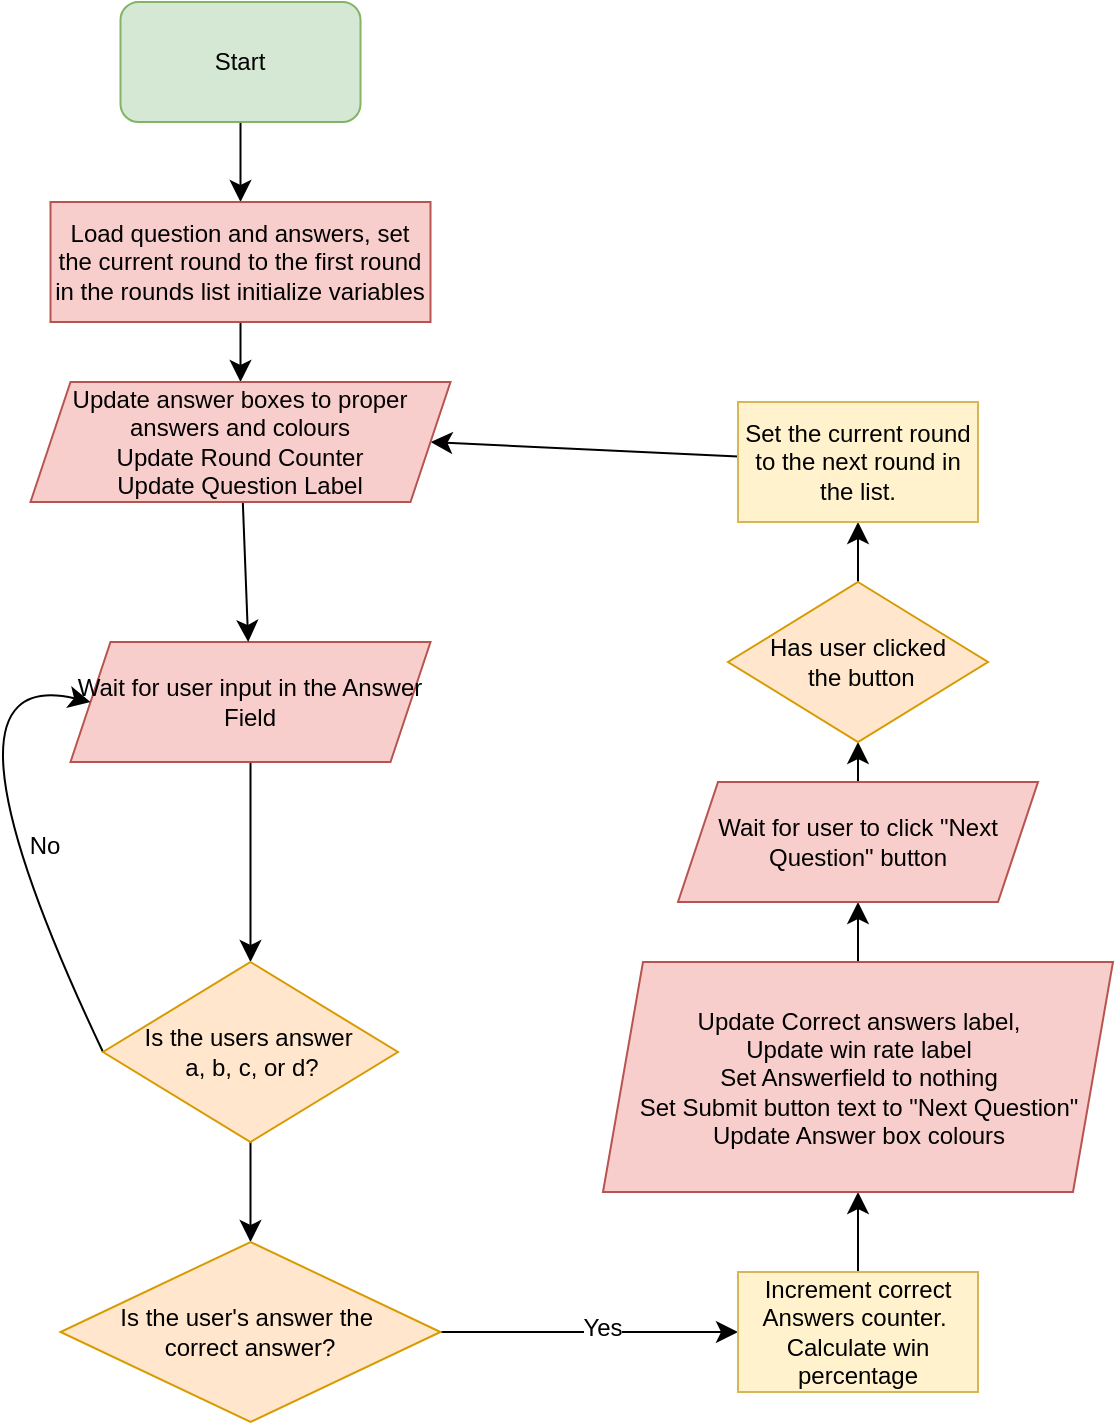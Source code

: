 <mxfile version="24.2.3" type="github">
  <diagram name="Page-1" id="wZeLdjloJ8ugwCmWWQ-Q">
    <mxGraphModel dx="1320" dy="952" grid="1" gridSize="10" guides="1" tooltips="1" connect="1" arrows="1" fold="1" page="1" pageScale="1" pageWidth="850" pageHeight="1100" math="0" shadow="0">
      <root>
        <mxCell id="0" />
        <mxCell id="1" parent="0" />
        <mxCell id="MPMv5W8nkfvWZwdIoHCz-3" style="edgeStyle=none;curved=1;rounded=0;orthogonalLoop=1;jettySize=auto;html=1;entryX=0.5;entryY=0;entryDx=0;entryDy=0;fontSize=12;startSize=8;endSize=8;" edge="1" parent="1" source="MPMv5W8nkfvWZwdIoHCz-1" target="MPMv5W8nkfvWZwdIoHCz-2">
          <mxGeometry relative="1" as="geometry" />
        </mxCell>
        <mxCell id="MPMv5W8nkfvWZwdIoHCz-1" value="Start" style="rounded=1;whiteSpace=wrap;html=1;fillColor=#d5e8d4;strokeColor=#82b366;" vertex="1" parent="1">
          <mxGeometry x="161.25" y="30" width="120" height="60" as="geometry" />
        </mxCell>
        <mxCell id="MPMv5W8nkfvWZwdIoHCz-28" style="edgeStyle=none;curved=1;rounded=0;orthogonalLoop=1;jettySize=auto;html=1;exitX=0.5;exitY=1;exitDx=0;exitDy=0;entryX=0.5;entryY=0;entryDx=0;entryDy=0;fontSize=12;startSize=8;endSize=8;" edge="1" parent="1" source="MPMv5W8nkfvWZwdIoHCz-2" target="MPMv5W8nkfvWZwdIoHCz-31">
          <mxGeometry relative="1" as="geometry">
            <mxPoint x="221.25" y="230" as="targetPoint" />
          </mxGeometry>
        </mxCell>
        <mxCell id="MPMv5W8nkfvWZwdIoHCz-2" value="Load question and answers, set the current round to the first round in the rounds list initialize variables" style="rounded=0;whiteSpace=wrap;html=1;fillColor=#f8cecc;strokeColor=#b85450;" vertex="1" parent="1">
          <mxGeometry x="126.25" y="130" width="190" height="60" as="geometry" />
        </mxCell>
        <mxCell id="MPMv5W8nkfvWZwdIoHCz-8" style="edgeStyle=none;curved=1;rounded=0;orthogonalLoop=1;jettySize=auto;html=1;exitX=0.5;exitY=1;exitDx=0;exitDy=0;entryX=0.5;entryY=0;entryDx=0;entryDy=0;fontSize=12;startSize=8;endSize=8;" edge="1" parent="1" source="MPMv5W8nkfvWZwdIoHCz-5" target="MPMv5W8nkfvWZwdIoHCz-7">
          <mxGeometry relative="1" as="geometry" />
        </mxCell>
        <mxCell id="MPMv5W8nkfvWZwdIoHCz-5" value="Wait for user input in the Answer Field" style="shape=parallelogram;perimeter=parallelogramPerimeter;whiteSpace=wrap;html=1;fixedSize=1;fillColor=#f8cecc;strokeColor=#b85450;" vertex="1" parent="1">
          <mxGeometry x="136.25" y="350" width="180" height="60" as="geometry" />
        </mxCell>
        <mxCell id="MPMv5W8nkfvWZwdIoHCz-9" style="edgeStyle=none;curved=1;rounded=0;orthogonalLoop=1;jettySize=auto;html=1;exitX=0;exitY=0.5;exitDx=0;exitDy=0;fontSize=12;startSize=8;endSize=8;entryX=0;entryY=0.5;entryDx=0;entryDy=0;" edge="1" parent="1" source="MPMv5W8nkfvWZwdIoHCz-7" target="MPMv5W8nkfvWZwdIoHCz-5">
          <mxGeometry relative="1" as="geometry">
            <mxPoint x="60" y="450" as="targetPoint" />
            <Array as="points">
              <mxPoint x="60" y="360" />
            </Array>
          </mxGeometry>
        </mxCell>
        <mxCell id="MPMv5W8nkfvWZwdIoHCz-10" value="No" style="edgeLabel;html=1;align=center;verticalAlign=middle;resizable=0;points=[];fontSize=12;" vertex="1" connectable="0" parent="MPMv5W8nkfvWZwdIoHCz-9">
          <mxGeometry x="-0.305" y="-17" relative="1" as="geometry">
            <mxPoint as="offset" />
          </mxGeometry>
        </mxCell>
        <mxCell id="MPMv5W8nkfvWZwdIoHCz-12" value="" style="edgeStyle=none;curved=1;rounded=0;orthogonalLoop=1;jettySize=auto;html=1;fontSize=12;startSize=8;endSize=8;" edge="1" parent="1" source="MPMv5W8nkfvWZwdIoHCz-7" target="MPMv5W8nkfvWZwdIoHCz-11">
          <mxGeometry relative="1" as="geometry" />
        </mxCell>
        <mxCell id="MPMv5W8nkfvWZwdIoHCz-7" value="Is the users answer&amp;nbsp;&lt;div&gt;a, b, c, or d?&lt;/div&gt;" style="rhombus;whiteSpace=wrap;html=1;fillColor=#ffe6cc;strokeColor=#d79b00;" vertex="1" parent="1">
          <mxGeometry x="152.5" y="510" width="147.5" height="90" as="geometry" />
        </mxCell>
        <mxCell id="MPMv5W8nkfvWZwdIoHCz-14" value="" style="edgeStyle=none;curved=1;rounded=0;orthogonalLoop=1;jettySize=auto;html=1;fontSize=12;startSize=8;endSize=8;" edge="1" parent="1" source="MPMv5W8nkfvWZwdIoHCz-11" target="MPMv5W8nkfvWZwdIoHCz-13">
          <mxGeometry relative="1" as="geometry" />
        </mxCell>
        <mxCell id="MPMv5W8nkfvWZwdIoHCz-15" value="Yes" style="edgeLabel;html=1;align=center;verticalAlign=middle;resizable=0;points=[];fontSize=12;" vertex="1" connectable="0" parent="MPMv5W8nkfvWZwdIoHCz-14">
          <mxGeometry x="0.084" y="2" relative="1" as="geometry">
            <mxPoint as="offset" />
          </mxGeometry>
        </mxCell>
        <mxCell id="MPMv5W8nkfvWZwdIoHCz-11" value="Is the user&#39;s answer the&amp;nbsp;&lt;div&gt;correct answer?&lt;/div&gt;" style="rhombus;whiteSpace=wrap;html=1;fillColor=#ffe6cc;strokeColor=#d79b00;" vertex="1" parent="1">
          <mxGeometry x="131.25" y="650" width="190" height="90" as="geometry" />
        </mxCell>
        <mxCell id="MPMv5W8nkfvWZwdIoHCz-19" value="" style="edgeStyle=none;curved=1;rounded=0;orthogonalLoop=1;jettySize=auto;html=1;fontSize=12;startSize=8;endSize=8;" edge="1" parent="1" source="MPMv5W8nkfvWZwdIoHCz-13" target="MPMv5W8nkfvWZwdIoHCz-18">
          <mxGeometry relative="1" as="geometry" />
        </mxCell>
        <mxCell id="MPMv5W8nkfvWZwdIoHCz-13" value="Increment correct Answers counter.&amp;nbsp;&lt;div&gt;Calculate win percentage&lt;/div&gt;" style="whiteSpace=wrap;html=1;fillColor=#fff2cc;strokeColor=#d6b656;" vertex="1" parent="1">
          <mxGeometry x="470" y="665" width="120" height="60" as="geometry" />
        </mxCell>
        <mxCell id="MPMv5W8nkfvWZwdIoHCz-21" value="" style="edgeStyle=none;curved=1;rounded=0;orthogonalLoop=1;jettySize=auto;html=1;fontSize=12;startSize=8;endSize=8;" edge="1" parent="1" source="MPMv5W8nkfvWZwdIoHCz-18" target="MPMv5W8nkfvWZwdIoHCz-20">
          <mxGeometry relative="1" as="geometry" />
        </mxCell>
        <mxCell id="MPMv5W8nkfvWZwdIoHCz-18" value="Update Correct answers label,&lt;div&gt;Update win rate label&lt;/div&gt;&lt;div&gt;Set Answerfield to nothing&lt;/div&gt;&lt;div&gt;Set Submit button text to &quot;Next Question&quot;&lt;/div&gt;&lt;div&gt;Update Answer box colours&lt;/div&gt;" style="shape=parallelogram;perimeter=parallelogramPerimeter;whiteSpace=wrap;html=1;fixedSize=1;fillColor=#f8cecc;strokeColor=#b85450;" vertex="1" parent="1">
          <mxGeometry x="402.5" y="510" width="255" height="115" as="geometry" />
        </mxCell>
        <mxCell id="MPMv5W8nkfvWZwdIoHCz-23" value="" style="edgeStyle=none;curved=1;rounded=0;orthogonalLoop=1;jettySize=auto;html=1;fontSize=12;startSize=8;endSize=8;" edge="1" parent="1" source="MPMv5W8nkfvWZwdIoHCz-20" target="MPMv5W8nkfvWZwdIoHCz-22">
          <mxGeometry relative="1" as="geometry" />
        </mxCell>
        <mxCell id="MPMv5W8nkfvWZwdIoHCz-20" value="Wait for user to click &quot;Next Question&quot; button" style="shape=parallelogram;perimeter=parallelogramPerimeter;whiteSpace=wrap;html=1;fixedSize=1;fillColor=#f8cecc;strokeColor=#b85450;" vertex="1" parent="1">
          <mxGeometry x="440" y="420" width="180" height="60" as="geometry" />
        </mxCell>
        <mxCell id="MPMv5W8nkfvWZwdIoHCz-25" value="" style="edgeStyle=none;curved=1;rounded=0;orthogonalLoop=1;jettySize=auto;html=1;fontSize=12;startSize=8;endSize=8;" edge="1" parent="1" source="MPMv5W8nkfvWZwdIoHCz-22" target="MPMv5W8nkfvWZwdIoHCz-24">
          <mxGeometry relative="1" as="geometry" />
        </mxCell>
        <mxCell id="MPMv5W8nkfvWZwdIoHCz-22" value="Has user clicked&lt;div&gt;&amp;nbsp;the button&lt;/div&gt;" style="rhombus;whiteSpace=wrap;html=1;fillColor=#ffe6cc;strokeColor=#d79b00;" vertex="1" parent="1">
          <mxGeometry x="465" y="320" width="130" height="80" as="geometry" />
        </mxCell>
        <mxCell id="MPMv5W8nkfvWZwdIoHCz-30" value="" style="edgeStyle=none;curved=1;rounded=0;orthogonalLoop=1;jettySize=auto;html=1;fontSize=12;startSize=8;endSize=8;entryX=1;entryY=0.5;entryDx=0;entryDy=0;" edge="1" parent="1" source="MPMv5W8nkfvWZwdIoHCz-24" target="MPMv5W8nkfvWZwdIoHCz-31">
          <mxGeometry relative="1" as="geometry">
            <mxPoint x="316.25" y="260" as="targetPoint" />
          </mxGeometry>
        </mxCell>
        <mxCell id="MPMv5W8nkfvWZwdIoHCz-24" value="Set the current round to the next round in the list." style="whiteSpace=wrap;html=1;fillColor=#fff2cc;strokeColor=#d6b656;" vertex="1" parent="1">
          <mxGeometry x="470" y="230" width="120" height="60" as="geometry" />
        </mxCell>
        <mxCell id="MPMv5W8nkfvWZwdIoHCz-33" value="" style="edgeStyle=none;curved=1;rounded=0;orthogonalLoop=1;jettySize=auto;html=1;fontSize=12;startSize=8;endSize=8;" edge="1" parent="1" source="MPMv5W8nkfvWZwdIoHCz-31" target="MPMv5W8nkfvWZwdIoHCz-5">
          <mxGeometry relative="1" as="geometry" />
        </mxCell>
        <mxCell id="MPMv5W8nkfvWZwdIoHCz-31" value="Update answer boxes to proper answers and colours&lt;div&gt;Update Round Counter&lt;/div&gt;&lt;div&gt;Update Question Label&lt;/div&gt;" style="shape=parallelogram;perimeter=parallelogramPerimeter;whiteSpace=wrap;html=1;fixedSize=1;fillColor=#f8cecc;strokeColor=#b85450;" vertex="1" parent="1">
          <mxGeometry x="116.25" y="220" width="210" height="60" as="geometry" />
        </mxCell>
      </root>
    </mxGraphModel>
  </diagram>
</mxfile>
